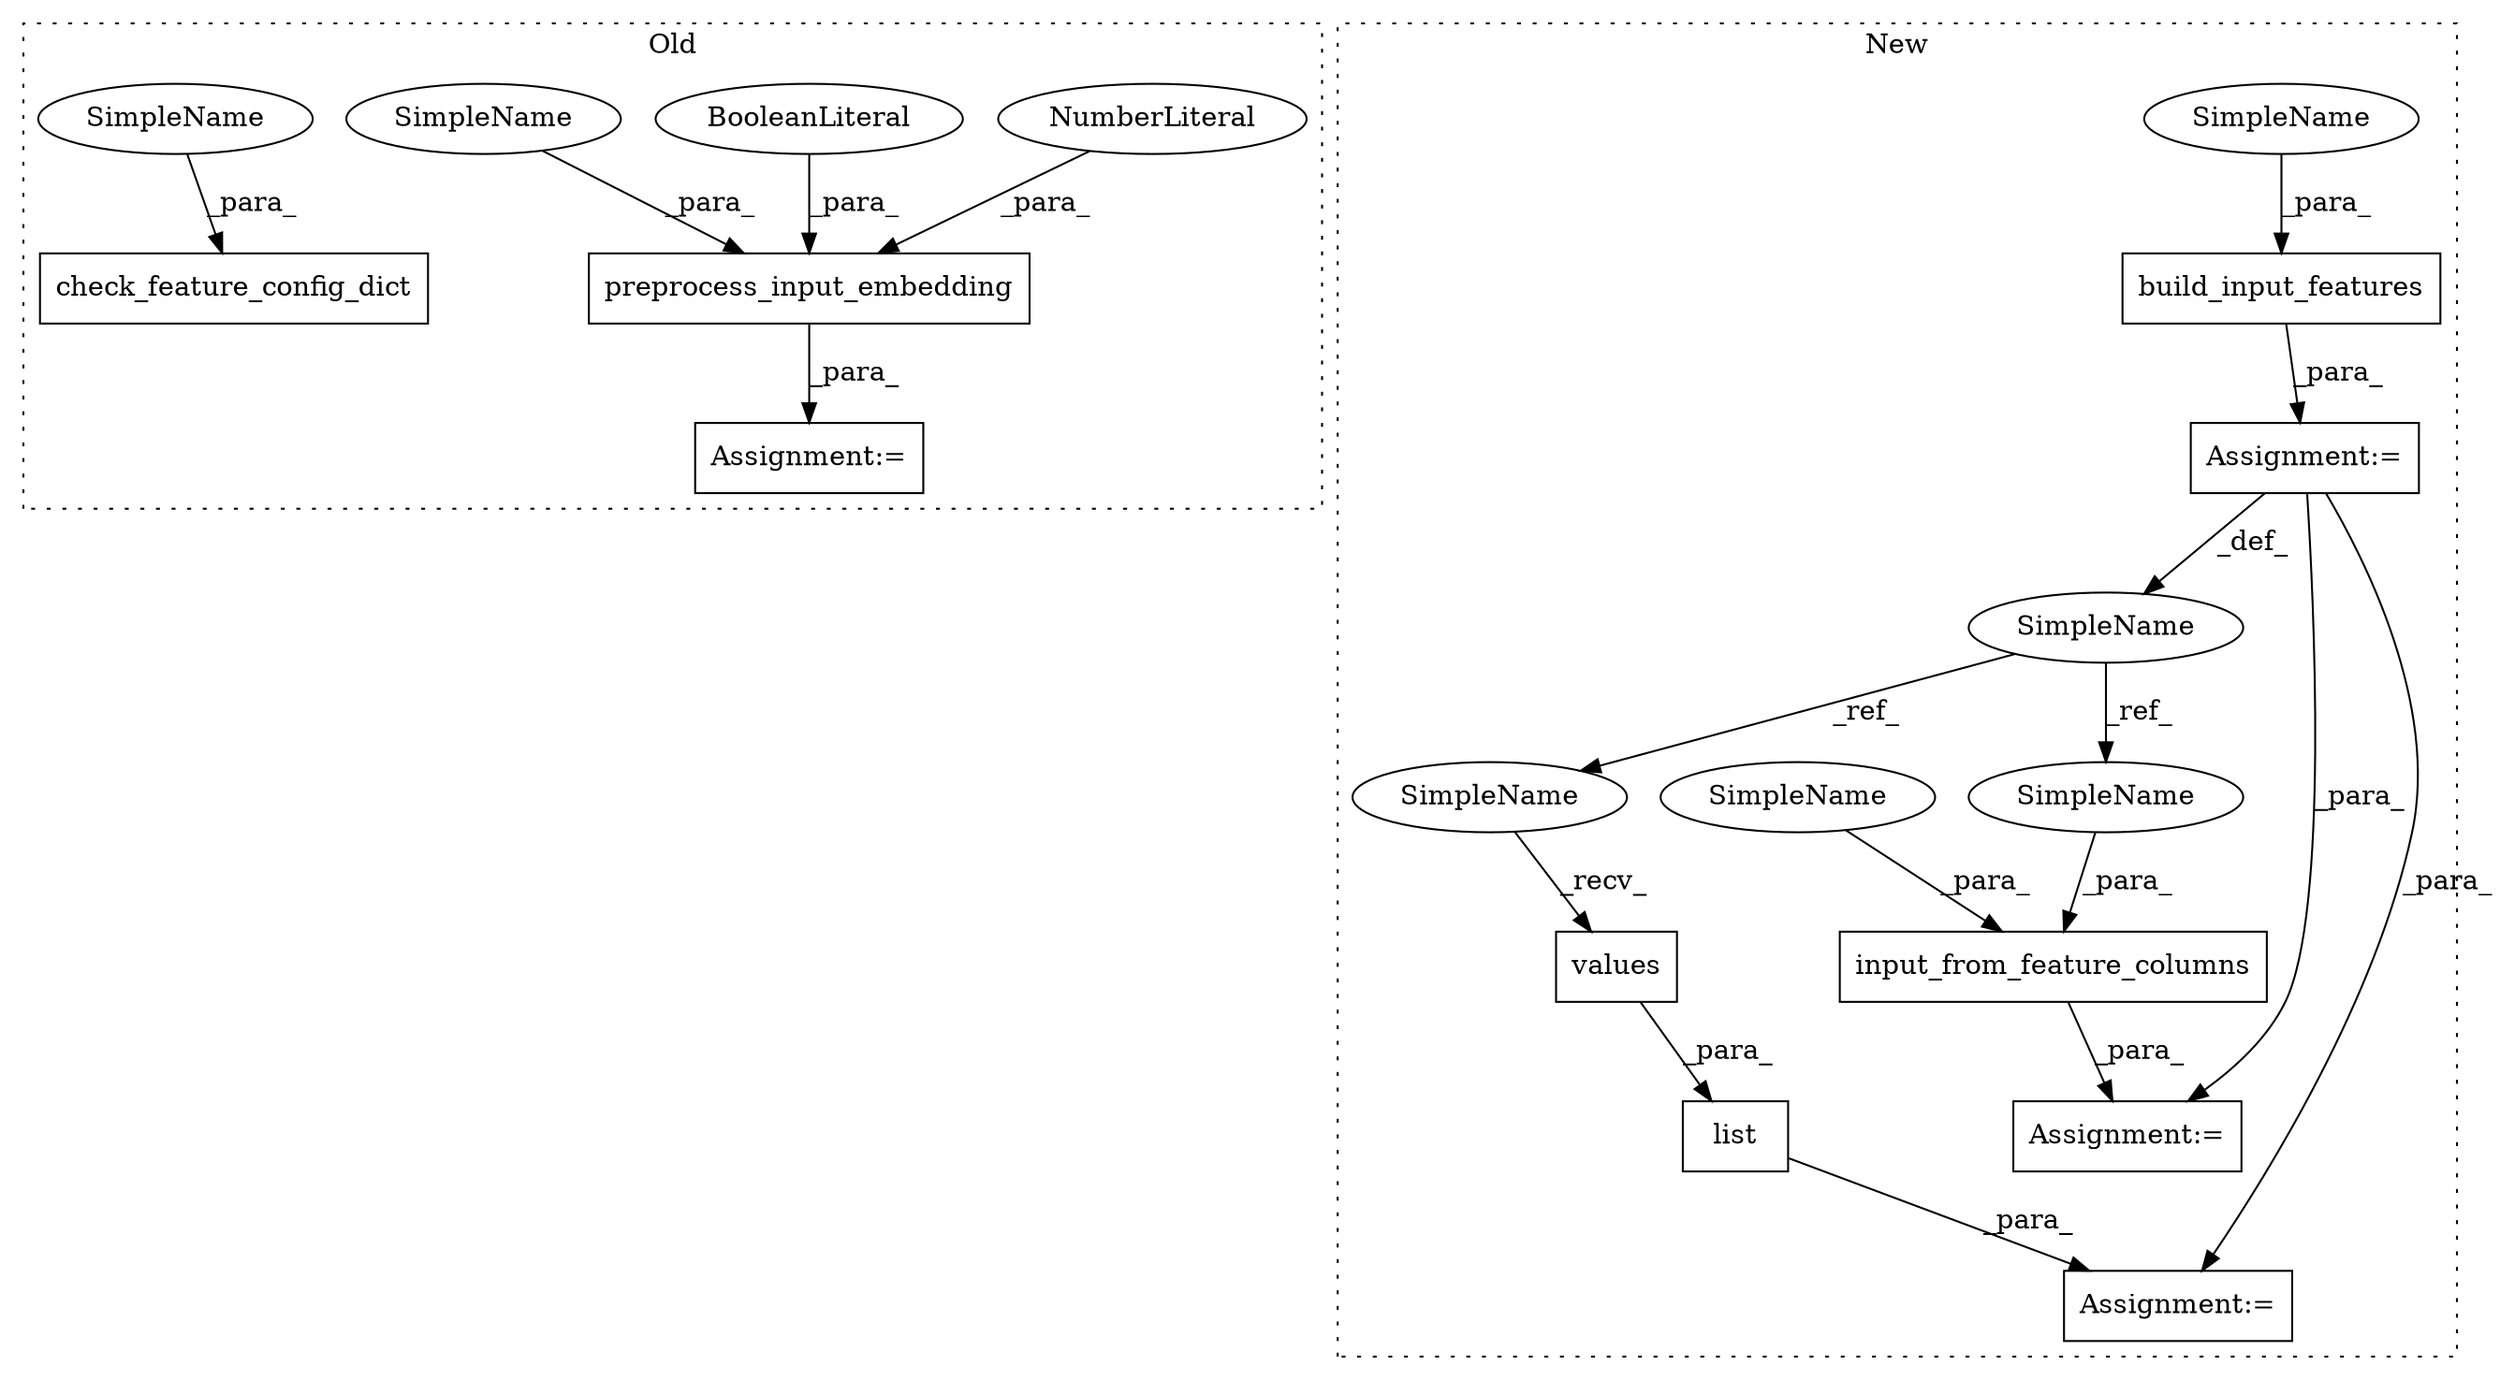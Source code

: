 digraph G {
subgraph cluster0 {
1 [label="check_feature_config_dict" a="32" s="920,962" l="26,1" shape="box"];
10 [label="preprocess_input_embedding" a="32" s="1041,1138" l="27,1" shape="box"];
11 [label="NumberLiteral" a="34" s="1117" l="1" shape="ellipse"];
12 [label="BooleanLiteral" a="9" s="1133" l="5" shape="ellipse"];
13 [label="Assignment:=" a="7" s="1039" l="2" shape="box"];
14 [label="SimpleName" a="42" s="1068" l="16" shape="ellipse"];
15 [label="SimpleName" a="42" s="946" l="16" shape="ellipse"];
label = "Old";
style="dotted";
}
subgraph cluster1 {
2 [label="list" a="32" s="1054,1076" l="5,1" shape="box"];
3 [label="build_input_features" a="32" s="995,1035" l="21,1" shape="box"];
4 [label="input_from_feature_columns" a="32" s="1140,1241" l="27,1" shape="box"];
5 [label="values" a="32" s="1068" l="8" shape="box"];
6 [label="SimpleName" a="42" s="986" l="8" shape="ellipse"];
7 [label="Assignment:=" a="7" s="1138" l="2" shape="box"];
8 [label="Assignment:=" a="7" s="1053" l="1" shape="box"];
9 [label="Assignment:=" a="7" s="994" l="1" shape="box"];
16 [label="SimpleName" a="42" s="1176" l="19" shape="ellipse"];
17 [label="SimpleName" a="42" s="1016" l="19" shape="ellipse"];
18 [label="SimpleName" a="42" s="1167" l="8" shape="ellipse"];
19 [label="SimpleName" a="42" s="1059" l="8" shape="ellipse"];
label = "New";
style="dotted";
}
2 -> 8 [label="_para_"];
3 -> 9 [label="_para_"];
4 -> 7 [label="_para_"];
5 -> 2 [label="_para_"];
6 -> 19 [label="_ref_"];
6 -> 18 [label="_ref_"];
9 -> 7 [label="_para_"];
9 -> 6 [label="_def_"];
9 -> 8 [label="_para_"];
10 -> 13 [label="_para_"];
11 -> 10 [label="_para_"];
12 -> 10 [label="_para_"];
14 -> 10 [label="_para_"];
15 -> 1 [label="_para_"];
16 -> 4 [label="_para_"];
17 -> 3 [label="_para_"];
18 -> 4 [label="_para_"];
19 -> 5 [label="_recv_"];
}